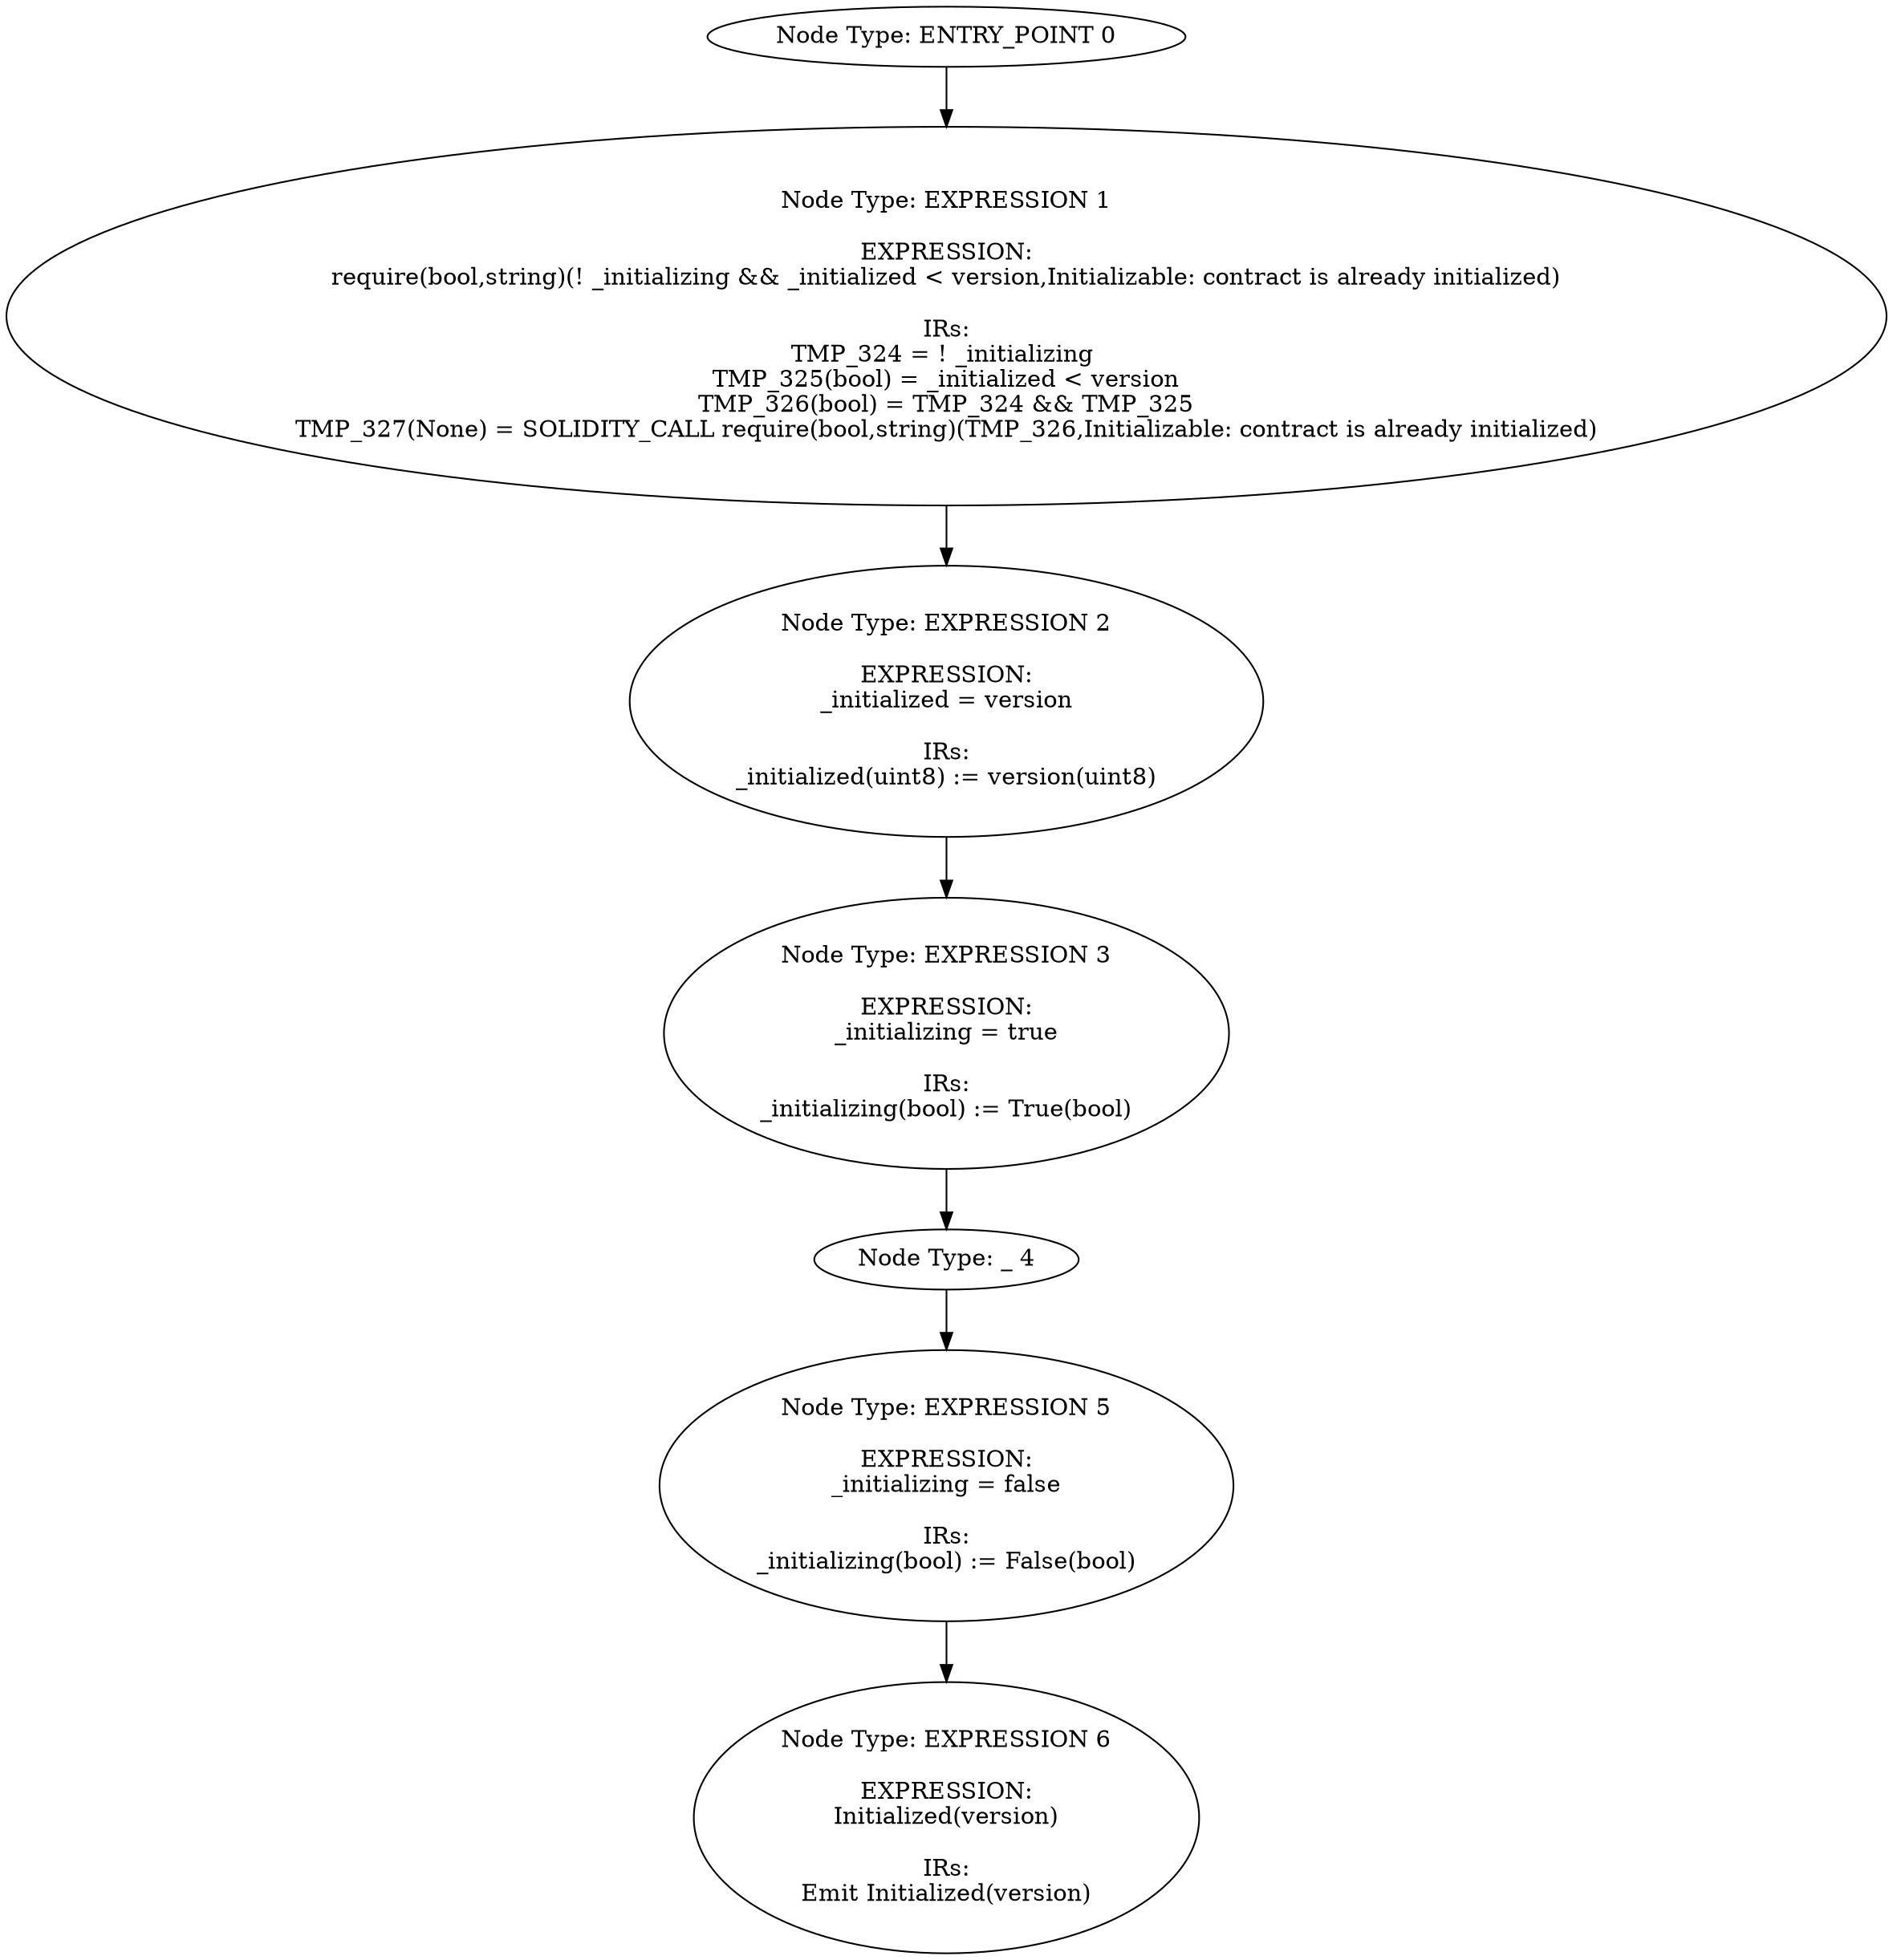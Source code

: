 digraph{
0[label="Node Type: ENTRY_POINT 0
"];
0->1;
1[label="Node Type: EXPRESSION 1

EXPRESSION:
require(bool,string)(! _initializing && _initialized < version,Initializable: contract is already initialized)

IRs:
TMP_324 = ! _initializing 
TMP_325(bool) = _initialized < version
TMP_326(bool) = TMP_324 && TMP_325
TMP_327(None) = SOLIDITY_CALL require(bool,string)(TMP_326,Initializable: contract is already initialized)"];
1->2;
2[label="Node Type: EXPRESSION 2

EXPRESSION:
_initialized = version

IRs:
_initialized(uint8) := version(uint8)"];
2->3;
3[label="Node Type: EXPRESSION 3

EXPRESSION:
_initializing = true

IRs:
_initializing(bool) := True(bool)"];
3->4;
4[label="Node Type: _ 4
"];
4->5;
5[label="Node Type: EXPRESSION 5

EXPRESSION:
_initializing = false

IRs:
_initializing(bool) := False(bool)"];
5->6;
6[label="Node Type: EXPRESSION 6

EXPRESSION:
Initialized(version)

IRs:
Emit Initialized(version)"];
}
